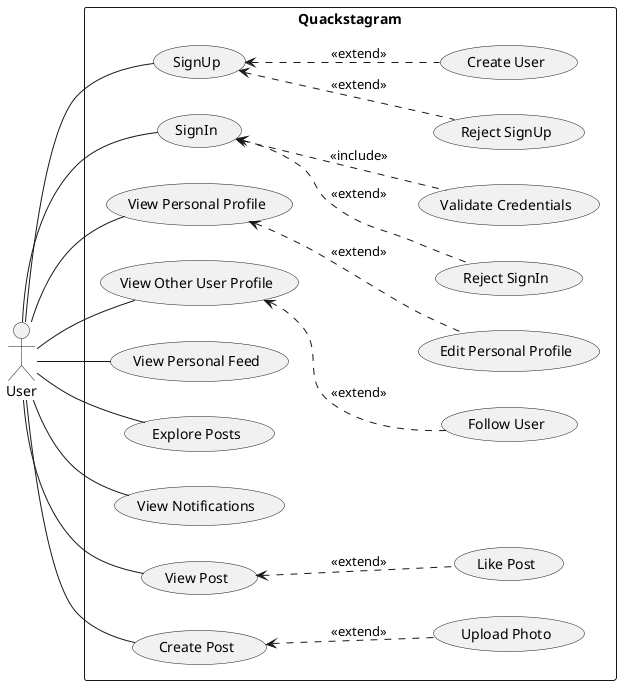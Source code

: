 @startuml Use Case Diagram
left to right direction

actor User as U

rectangle Quackstagram {
    (SignUp) as SU
    (SignIn) as SI
    (Reject SignUp) as RSU
    (Reject SignIn) as RSI
    (Validate Credentials) as VC
    (Create User) as CU

    (View Personal Profile) as VPP
    (Edit Personal Profile) as EPP

    (View Other User Profile) as VOUP
    
    (View Personal Feed) as VPF
    (Explore Posts) as EP
    (View Notifications) as VN
    
    (View Post) as VP
    (Create Post) as CP
    (Upload Photo) as UP

    (Like Post) as LP
    (Follow User) as FU
}

U -- (SU)
SU <.. (RSU) : <<extend>>
SU <.. (CU) : <<extend>>
U -- (SI)
SI <.. (VC) : <<include>>
SI <.. (RSI) : <<extend>>
U -- (VPP)
VPP <.. (EPP) : <<extend>>
U -- (VPF)
U -- (EP)
U -- (VOUP)
U -- (VN)
VOUP <.. (FU) : <<extend>>
U -- (VP)
VP <.. (LP) : <<extend>>
U -- (CP)
CP <.. (UP) : <<extend>>

@enduml